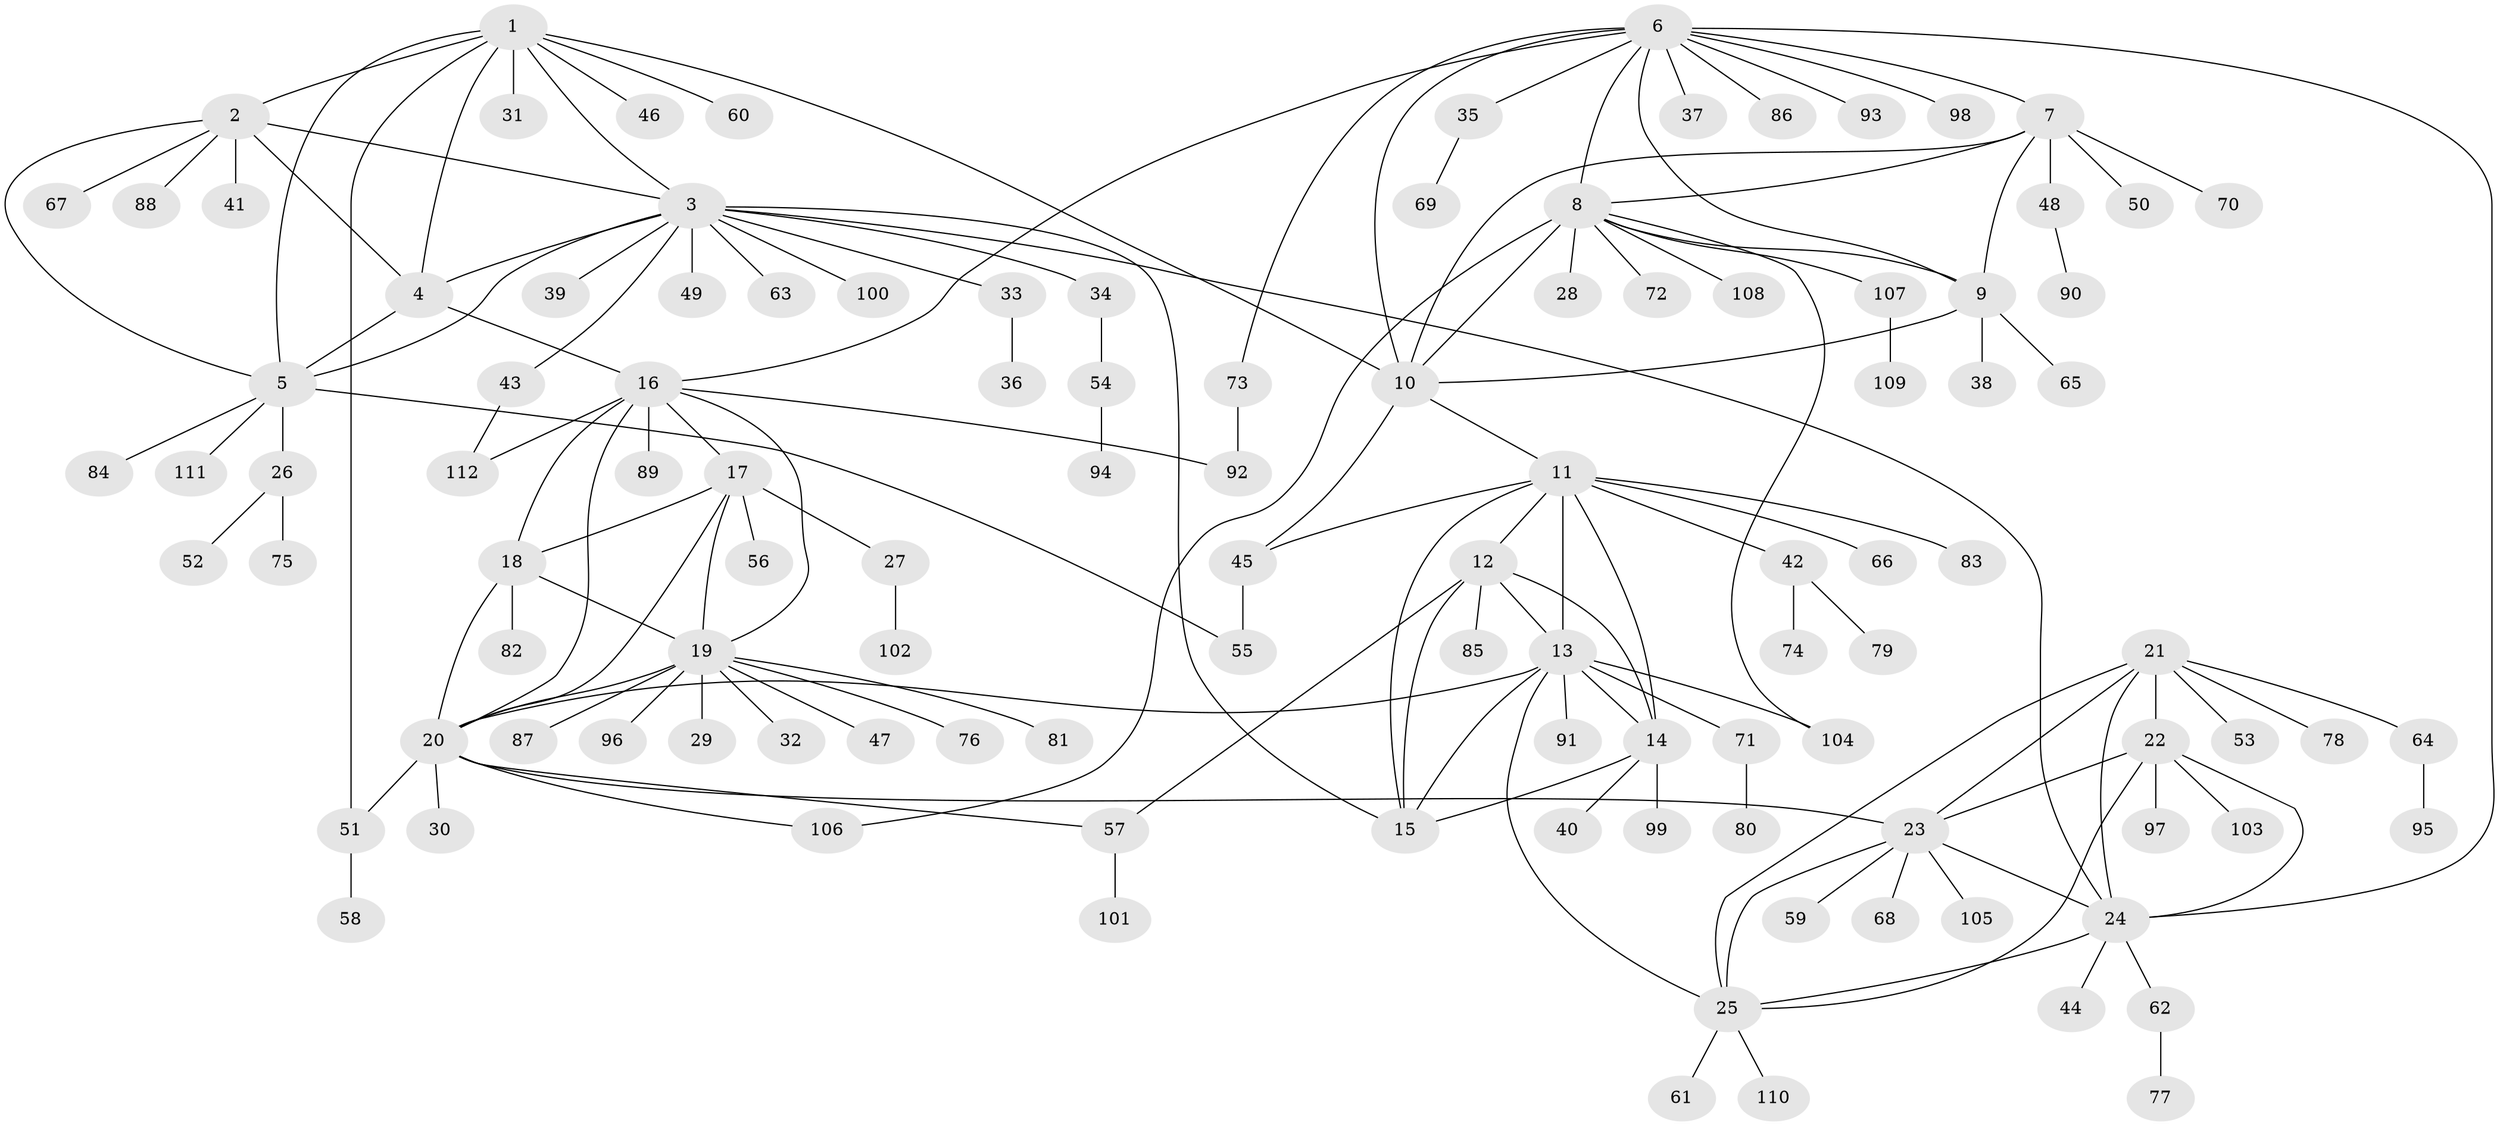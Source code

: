 // coarse degree distribution, {13: 0.011627906976744186, 7: 0.046511627906976744, 11: 0.011627906976744186, 17: 0.011627906976744186, 9: 0.011627906976744186, 5: 0.011627906976744186, 6: 0.011627906976744186, 12: 0.023255813953488372, 4: 0.03488372093023256, 8: 0.011627906976744186, 10: 0.023255813953488372, 2: 0.12790697674418605, 1: 0.6511627906976745, 3: 0.011627906976744186}
// Generated by graph-tools (version 1.1) at 2025/42/03/06/25 10:42:15]
// undirected, 112 vertices, 155 edges
graph export_dot {
graph [start="1"]
  node [color=gray90,style=filled];
  1;
  2;
  3;
  4;
  5;
  6;
  7;
  8;
  9;
  10;
  11;
  12;
  13;
  14;
  15;
  16;
  17;
  18;
  19;
  20;
  21;
  22;
  23;
  24;
  25;
  26;
  27;
  28;
  29;
  30;
  31;
  32;
  33;
  34;
  35;
  36;
  37;
  38;
  39;
  40;
  41;
  42;
  43;
  44;
  45;
  46;
  47;
  48;
  49;
  50;
  51;
  52;
  53;
  54;
  55;
  56;
  57;
  58;
  59;
  60;
  61;
  62;
  63;
  64;
  65;
  66;
  67;
  68;
  69;
  70;
  71;
  72;
  73;
  74;
  75;
  76;
  77;
  78;
  79;
  80;
  81;
  82;
  83;
  84;
  85;
  86;
  87;
  88;
  89;
  90;
  91;
  92;
  93;
  94;
  95;
  96;
  97;
  98;
  99;
  100;
  101;
  102;
  103;
  104;
  105;
  106;
  107;
  108;
  109;
  110;
  111;
  112;
  1 -- 2;
  1 -- 3;
  1 -- 4;
  1 -- 5;
  1 -- 10;
  1 -- 31;
  1 -- 46;
  1 -- 51;
  1 -- 60;
  2 -- 3;
  2 -- 4;
  2 -- 5;
  2 -- 41;
  2 -- 67;
  2 -- 88;
  3 -- 4;
  3 -- 5;
  3 -- 15;
  3 -- 24;
  3 -- 33;
  3 -- 34;
  3 -- 39;
  3 -- 43;
  3 -- 49;
  3 -- 63;
  3 -- 100;
  4 -- 5;
  4 -- 16;
  5 -- 26;
  5 -- 55;
  5 -- 84;
  5 -- 111;
  6 -- 7;
  6 -- 8;
  6 -- 9;
  6 -- 10;
  6 -- 16;
  6 -- 24;
  6 -- 35;
  6 -- 37;
  6 -- 73;
  6 -- 86;
  6 -- 93;
  6 -- 98;
  7 -- 8;
  7 -- 9;
  7 -- 10;
  7 -- 48;
  7 -- 50;
  7 -- 70;
  8 -- 9;
  8 -- 10;
  8 -- 28;
  8 -- 72;
  8 -- 104;
  8 -- 106;
  8 -- 107;
  8 -- 108;
  9 -- 10;
  9 -- 38;
  9 -- 65;
  10 -- 11;
  10 -- 45;
  11 -- 12;
  11 -- 13;
  11 -- 14;
  11 -- 15;
  11 -- 42;
  11 -- 45;
  11 -- 66;
  11 -- 83;
  12 -- 13;
  12 -- 14;
  12 -- 15;
  12 -- 57;
  12 -- 85;
  13 -- 14;
  13 -- 15;
  13 -- 20;
  13 -- 25;
  13 -- 71;
  13 -- 91;
  13 -- 104;
  14 -- 15;
  14 -- 40;
  14 -- 99;
  16 -- 17;
  16 -- 18;
  16 -- 19;
  16 -- 20;
  16 -- 89;
  16 -- 92;
  16 -- 112;
  17 -- 18;
  17 -- 19;
  17 -- 20;
  17 -- 27;
  17 -- 56;
  18 -- 19;
  18 -- 20;
  18 -- 82;
  19 -- 20;
  19 -- 29;
  19 -- 32;
  19 -- 47;
  19 -- 76;
  19 -- 81;
  19 -- 87;
  19 -- 96;
  20 -- 23;
  20 -- 30;
  20 -- 51;
  20 -- 57;
  20 -- 106;
  21 -- 22;
  21 -- 23;
  21 -- 24;
  21 -- 25;
  21 -- 53;
  21 -- 64;
  21 -- 78;
  22 -- 23;
  22 -- 24;
  22 -- 25;
  22 -- 97;
  22 -- 103;
  23 -- 24;
  23 -- 25;
  23 -- 59;
  23 -- 68;
  23 -- 105;
  24 -- 25;
  24 -- 44;
  24 -- 62;
  25 -- 61;
  25 -- 110;
  26 -- 52;
  26 -- 75;
  27 -- 102;
  33 -- 36;
  34 -- 54;
  35 -- 69;
  42 -- 74;
  42 -- 79;
  43 -- 112;
  45 -- 55;
  48 -- 90;
  51 -- 58;
  54 -- 94;
  57 -- 101;
  62 -- 77;
  64 -- 95;
  71 -- 80;
  73 -- 92;
  107 -- 109;
}
